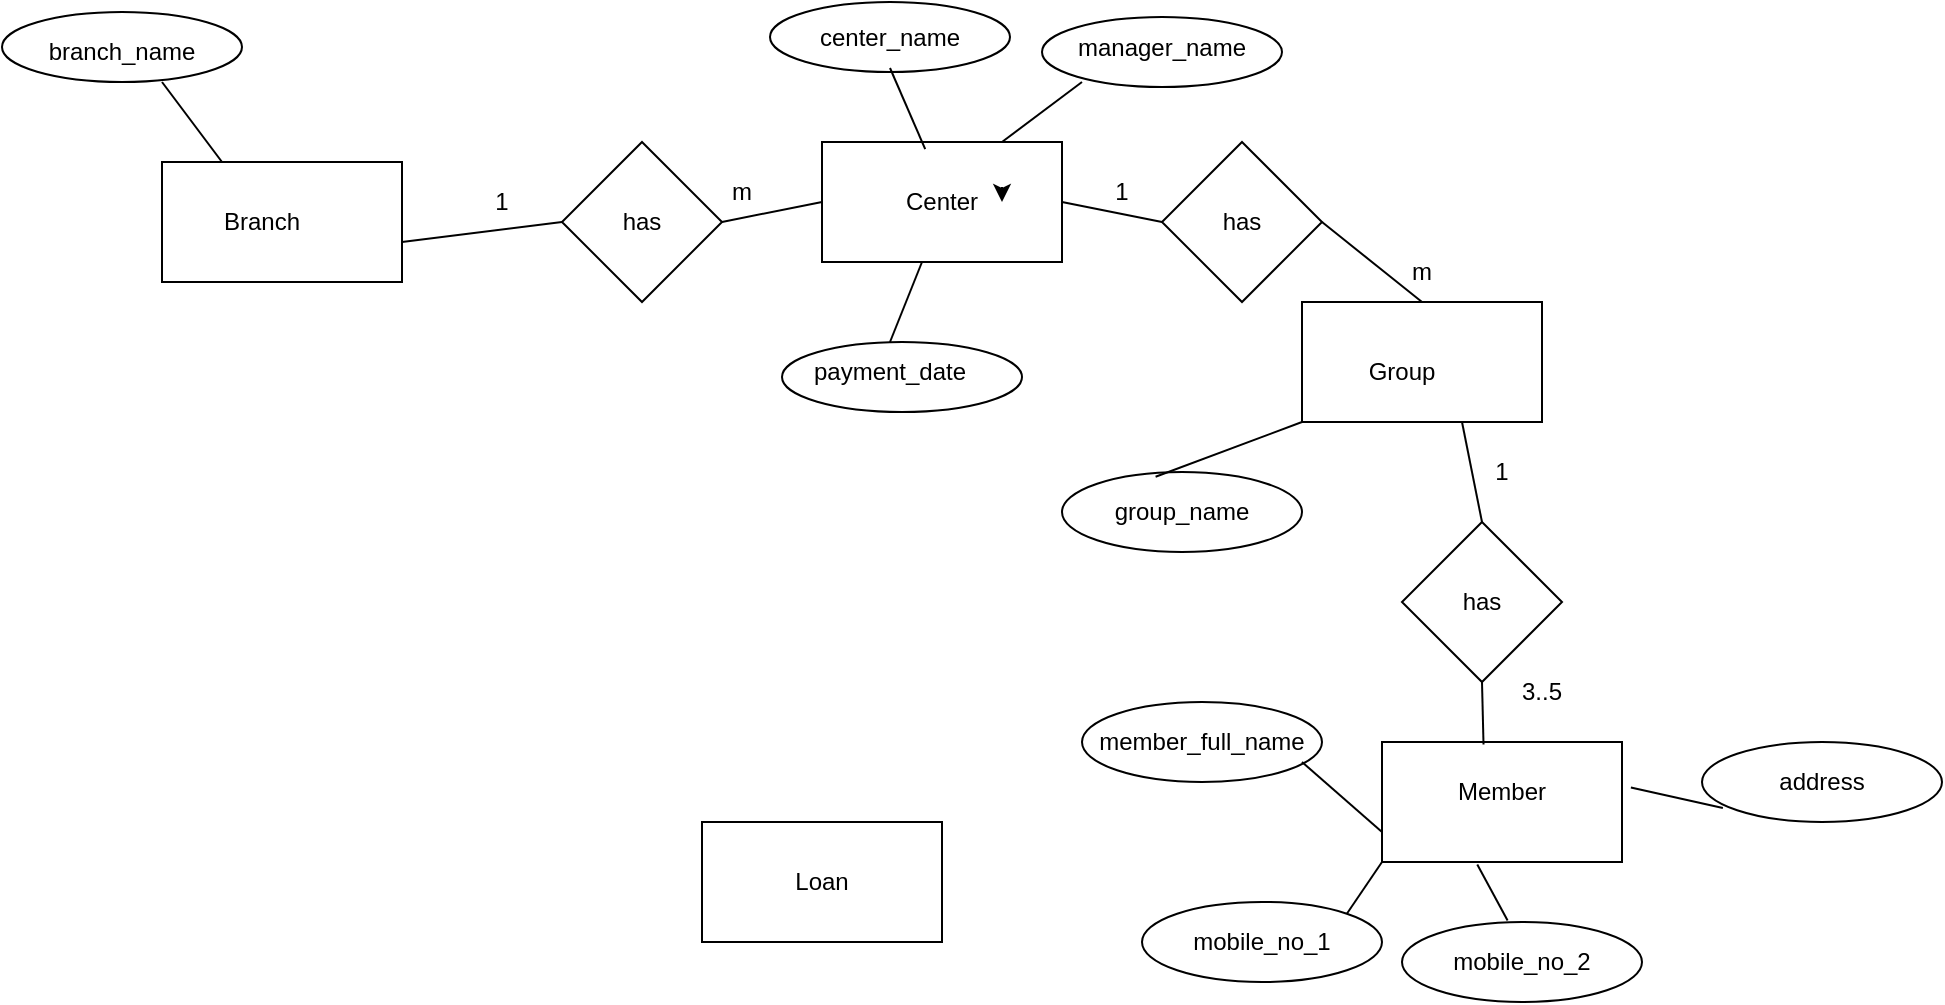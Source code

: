 <mxfile version="27.1.4">
  <diagram name="Page-1" id="zxDfuPELCR67Y2VYIu-7">
    <mxGraphModel dx="1042" dy="527" grid="1" gridSize="10" guides="1" tooltips="1" connect="1" arrows="1" fold="1" page="1" pageScale="1" pageWidth="827" pageHeight="1169" math="0" shadow="0">
      <root>
        <mxCell id="0" />
        <mxCell id="1" parent="0" />
        <mxCell id="Ff7fHVLbFeHjFzG6cCIy-1" value="" style="rounded=0;whiteSpace=wrap;html=1;" vertex="1" parent="1">
          <mxGeometry x="110" y="110" width="120" height="60" as="geometry" />
        </mxCell>
        <mxCell id="Ff7fHVLbFeHjFzG6cCIy-2" value="Branch" style="text;html=1;align=center;verticalAlign=middle;whiteSpace=wrap;rounded=0;" vertex="1" parent="1">
          <mxGeometry x="130" y="125" width="60" height="30" as="geometry" />
        </mxCell>
        <mxCell id="Ff7fHVLbFeHjFzG6cCIy-3" value="" style="rounded=0;whiteSpace=wrap;html=1;" vertex="1" parent="1">
          <mxGeometry x="440" y="100" width="120" height="60" as="geometry" />
        </mxCell>
        <mxCell id="Ff7fHVLbFeHjFzG6cCIy-4" value="Center" style="text;html=1;align=center;verticalAlign=middle;whiteSpace=wrap;rounded=0;" vertex="1" parent="1">
          <mxGeometry x="470" y="115" width="60" height="30" as="geometry" />
        </mxCell>
        <mxCell id="Ff7fHVLbFeHjFzG6cCIy-6" value="Text" style="text;html=1;align=center;verticalAlign=middle;whiteSpace=wrap;rounded=0;" vertex="1" parent="1">
          <mxGeometry x="320" y="125" width="60" height="30" as="geometry" />
        </mxCell>
        <mxCell id="Ff7fHVLbFeHjFzG6cCIy-7" style="edgeStyle=orthogonalEdgeStyle;rounded=0;orthogonalLoop=1;jettySize=auto;html=1;exitX=1;exitY=0.25;exitDx=0;exitDy=0;entryX=1;entryY=0.5;entryDx=0;entryDy=0;" edge="1" parent="1" source="Ff7fHVLbFeHjFzG6cCIy-4" target="Ff7fHVLbFeHjFzG6cCIy-4">
          <mxGeometry relative="1" as="geometry" />
        </mxCell>
        <mxCell id="Ff7fHVLbFeHjFzG6cCIy-8" value="has" style="rhombus;whiteSpace=wrap;html=1;" vertex="1" parent="1">
          <mxGeometry x="310" y="100" width="80" height="80" as="geometry" />
        </mxCell>
        <mxCell id="Ff7fHVLbFeHjFzG6cCIy-9" value="" style="endArrow=none;html=1;rounded=0;entryX=0;entryY=0.5;entryDx=0;entryDy=0;" edge="1" parent="1" target="Ff7fHVLbFeHjFzG6cCIy-8">
          <mxGeometry width="50" height="50" relative="1" as="geometry">
            <mxPoint x="230" y="150" as="sourcePoint" />
            <mxPoint x="280" y="100" as="targetPoint" />
          </mxGeometry>
        </mxCell>
        <mxCell id="Ff7fHVLbFeHjFzG6cCIy-10" value="" style="endArrow=none;html=1;rounded=0;entryX=0;entryY=0.5;entryDx=0;entryDy=0;exitX=1;exitY=0.5;exitDx=0;exitDy=0;" edge="1" parent="1" source="Ff7fHVLbFeHjFzG6cCIy-8" target="Ff7fHVLbFeHjFzG6cCIy-3">
          <mxGeometry width="50" height="50" relative="1" as="geometry">
            <mxPoint x="380" y="135" as="sourcePoint" />
            <mxPoint x="460" y="125" as="targetPoint" />
          </mxGeometry>
        </mxCell>
        <mxCell id="Ff7fHVLbFeHjFzG6cCIy-11" value="1" style="text;html=1;align=center;verticalAlign=middle;whiteSpace=wrap;rounded=0;" vertex="1" parent="1">
          <mxGeometry x="250" y="115" width="60" height="30" as="geometry" />
        </mxCell>
        <mxCell id="Ff7fHVLbFeHjFzG6cCIy-12" value="m" style="text;html=1;align=center;verticalAlign=middle;whiteSpace=wrap;rounded=0;" vertex="1" parent="1">
          <mxGeometry x="370" y="110" width="60" height="30" as="geometry" />
        </mxCell>
        <mxCell id="Ff7fHVLbFeHjFzG6cCIy-16" value="has" style="rhombus;whiteSpace=wrap;html=1;" vertex="1" parent="1">
          <mxGeometry x="610" y="100" width="80" height="80" as="geometry" />
        </mxCell>
        <mxCell id="Ff7fHVLbFeHjFzG6cCIy-17" value="" style="endArrow=none;html=1;rounded=0;entryX=0;entryY=0.5;entryDx=0;entryDy=0;" edge="1" parent="1" target="Ff7fHVLbFeHjFzG6cCIy-16">
          <mxGeometry width="50" height="50" relative="1" as="geometry">
            <mxPoint x="560" y="130" as="sourcePoint" />
            <mxPoint x="640" y="120" as="targetPoint" />
          </mxGeometry>
        </mxCell>
        <mxCell id="Ff7fHVLbFeHjFzG6cCIy-18" value="" style="endArrow=none;html=1;rounded=0;entryX=0.5;entryY=0;entryDx=0;entryDy=0;" edge="1" parent="1" target="Ff7fHVLbFeHjFzG6cCIy-19">
          <mxGeometry width="50" height="50" relative="1" as="geometry">
            <mxPoint x="690" y="140" as="sourcePoint" />
            <mxPoint x="740" y="150" as="targetPoint" />
          </mxGeometry>
        </mxCell>
        <mxCell id="Ff7fHVLbFeHjFzG6cCIy-19" value="" style="rounded=0;whiteSpace=wrap;html=1;" vertex="1" parent="1">
          <mxGeometry x="680" y="180" width="120" height="60" as="geometry" />
        </mxCell>
        <mxCell id="Ff7fHVLbFeHjFzG6cCIy-20" value="Group" style="text;html=1;align=center;verticalAlign=middle;whiteSpace=wrap;rounded=0;" vertex="1" parent="1">
          <mxGeometry x="700" y="200" width="60" height="30" as="geometry" />
        </mxCell>
        <mxCell id="Ff7fHVLbFeHjFzG6cCIy-21" value="3..5" style="text;html=1;align=center;verticalAlign=middle;whiteSpace=wrap;rounded=0;" vertex="1" parent="1">
          <mxGeometry x="770" y="360" width="60" height="30" as="geometry" />
        </mxCell>
        <mxCell id="Ff7fHVLbFeHjFzG6cCIy-22" value="1" style="text;html=1;align=center;verticalAlign=middle;whiteSpace=wrap;rounded=0;" vertex="1" parent="1">
          <mxGeometry x="560" y="110" width="60" height="30" as="geometry" />
        </mxCell>
        <mxCell id="Ff7fHVLbFeHjFzG6cCIy-23" value="" style="ellipse;whiteSpace=wrap;html=1;" vertex="1" parent="1">
          <mxGeometry x="30" y="35" width="120" height="35" as="geometry" />
        </mxCell>
        <mxCell id="Ff7fHVLbFeHjFzG6cCIy-24" value="branch_name" style="text;html=1;align=center;verticalAlign=middle;whiteSpace=wrap;rounded=0;" vertex="1" parent="1">
          <mxGeometry x="60" y="40" width="60" height="30" as="geometry" />
        </mxCell>
        <mxCell id="Ff7fHVLbFeHjFzG6cCIy-25" value="" style="endArrow=none;html=1;rounded=0;exitX=0.25;exitY=0;exitDx=0;exitDy=0;" edge="1" parent="1" source="Ff7fHVLbFeHjFzG6cCIy-1">
          <mxGeometry width="50" height="50" relative="1" as="geometry">
            <mxPoint x="60" y="120" as="sourcePoint" />
            <mxPoint x="110" y="70" as="targetPoint" />
          </mxGeometry>
        </mxCell>
        <mxCell id="Ff7fHVLbFeHjFzG6cCIy-26" value="" style="ellipse;whiteSpace=wrap;html=1;" vertex="1" parent="1">
          <mxGeometry x="414" y="30" width="120" height="35" as="geometry" />
        </mxCell>
        <mxCell id="Ff7fHVLbFeHjFzG6cCIy-27" value="center_name" style="text;html=1;align=center;verticalAlign=middle;whiteSpace=wrap;rounded=0;" vertex="1" parent="1">
          <mxGeometry x="444" y="33" width="60" height="30" as="geometry" />
        </mxCell>
        <mxCell id="Ff7fHVLbFeHjFzG6cCIy-28" value="" style="ellipse;whiteSpace=wrap;html=1;" vertex="1" parent="1">
          <mxGeometry x="420" y="200" width="120" height="35" as="geometry" />
        </mxCell>
        <mxCell id="Ff7fHVLbFeHjFzG6cCIy-29" value="payment_date" style="text;html=1;align=center;verticalAlign=middle;whiteSpace=wrap;rounded=0;" vertex="1" parent="1">
          <mxGeometry x="444" y="200" width="60" height="30" as="geometry" />
        </mxCell>
        <mxCell id="Ff7fHVLbFeHjFzG6cCIy-30" value="" style="ellipse;whiteSpace=wrap;html=1;" vertex="1" parent="1">
          <mxGeometry x="550" y="37.5" width="120" height="35" as="geometry" />
        </mxCell>
        <mxCell id="Ff7fHVLbFeHjFzG6cCIy-31" value="manager_name" style="text;html=1;align=center;verticalAlign=middle;whiteSpace=wrap;rounded=0;" vertex="1" parent="1">
          <mxGeometry x="580" y="37.5" width="60" height="30" as="geometry" />
        </mxCell>
        <mxCell id="Ff7fHVLbFeHjFzG6cCIy-32" value="" style="endArrow=none;html=1;rounded=0;exitX=0.5;exitY=0;exitDx=0;exitDy=0;" edge="1" parent="1" source="Ff7fHVLbFeHjFzG6cCIy-29">
          <mxGeometry width="50" height="50" relative="1" as="geometry">
            <mxPoint x="440" y="210" as="sourcePoint" />
            <mxPoint x="490" y="160" as="targetPoint" />
          </mxGeometry>
        </mxCell>
        <mxCell id="Ff7fHVLbFeHjFzG6cCIy-33" value="" style="endArrow=none;html=1;rounded=0;exitX=0.43;exitY=0.06;exitDx=0;exitDy=0;entryX=0.5;entryY=1;entryDx=0;entryDy=0;exitPerimeter=0;" edge="1" parent="1" source="Ff7fHVLbFeHjFzG6cCIy-3" target="Ff7fHVLbFeHjFzG6cCIy-27">
          <mxGeometry width="50" height="50" relative="1" as="geometry">
            <mxPoint x="600" y="320" as="sourcePoint" />
            <mxPoint x="616" y="280" as="targetPoint" />
          </mxGeometry>
        </mxCell>
        <mxCell id="Ff7fHVLbFeHjFzG6cCIy-34" value="" style="endArrow=none;html=1;rounded=0;exitX=0.75;exitY=0;exitDx=0;exitDy=0;" edge="1" parent="1" source="Ff7fHVLbFeHjFzG6cCIy-3">
          <mxGeometry width="50" height="50" relative="1" as="geometry">
            <mxPoint x="520" y="120" as="sourcePoint" />
            <mxPoint x="570" y="70" as="targetPoint" />
          </mxGeometry>
        </mxCell>
        <mxCell id="Ff7fHVLbFeHjFzG6cCIy-35" value="" style="ellipse;whiteSpace=wrap;html=1;" vertex="1" parent="1">
          <mxGeometry x="560" y="265" width="120" height="40" as="geometry" />
        </mxCell>
        <mxCell id="Ff7fHVLbFeHjFzG6cCIy-36" value="group_name" style="text;html=1;align=center;verticalAlign=middle;whiteSpace=wrap;rounded=0;" vertex="1" parent="1">
          <mxGeometry x="590" y="270" width="60" height="30" as="geometry" />
        </mxCell>
        <mxCell id="Ff7fHVLbFeHjFzG6cCIy-37" value="" style="rounded=0;whiteSpace=wrap;html=1;" vertex="1" parent="1">
          <mxGeometry x="720" y="400" width="120" height="60" as="geometry" />
        </mxCell>
        <mxCell id="Ff7fHVLbFeHjFzG6cCIy-38" value="Member" style="text;html=1;align=center;verticalAlign=middle;whiteSpace=wrap;rounded=0;" vertex="1" parent="1">
          <mxGeometry x="750" y="410" width="60" height="30" as="geometry" />
        </mxCell>
        <mxCell id="Ff7fHVLbFeHjFzG6cCIy-39" value="" style="endArrow=none;html=1;rounded=0;exitX=0.39;exitY=0.06;exitDx=0;exitDy=0;exitPerimeter=0;" edge="1" parent="1" source="Ff7fHVLbFeHjFzG6cCIy-35">
          <mxGeometry width="50" height="50" relative="1" as="geometry">
            <mxPoint x="630" y="290" as="sourcePoint" />
            <mxPoint x="680" y="240" as="targetPoint" />
          </mxGeometry>
        </mxCell>
        <mxCell id="Ff7fHVLbFeHjFzG6cCIy-40" value="" style="rhombus;whiteSpace=wrap;html=1;" vertex="1" parent="1">
          <mxGeometry x="730" y="290" width="80" height="80" as="geometry" />
        </mxCell>
        <mxCell id="Ff7fHVLbFeHjFzG6cCIy-41" value="m" style="text;html=1;align=center;verticalAlign=middle;whiteSpace=wrap;rounded=0;" vertex="1" parent="1">
          <mxGeometry x="710" y="150" width="60" height="30" as="geometry" />
        </mxCell>
        <mxCell id="Ff7fHVLbFeHjFzG6cCIy-42" value="Text" style="text;html=1;align=center;verticalAlign=middle;whiteSpace=wrap;rounded=0;" vertex="1" parent="1">
          <mxGeometry x="590" y="385" width="60" height="30" as="geometry" />
        </mxCell>
        <mxCell id="Ff7fHVLbFeHjFzG6cCIy-43" value="has" style="text;html=1;align=center;verticalAlign=middle;whiteSpace=wrap;rounded=0;" vertex="1" parent="1">
          <mxGeometry x="740" y="315" width="60" height="30" as="geometry" />
        </mxCell>
        <mxCell id="Ff7fHVLbFeHjFzG6cCIy-45" value="" style="endArrow=none;html=1;rounded=0;exitX=0.5;exitY=0;exitDx=0;exitDy=0;" edge="1" parent="1" source="Ff7fHVLbFeHjFzG6cCIy-40">
          <mxGeometry width="50" height="50" relative="1" as="geometry">
            <mxPoint x="710" y="290" as="sourcePoint" />
            <mxPoint x="760" y="240" as="targetPoint" />
          </mxGeometry>
        </mxCell>
        <mxCell id="Ff7fHVLbFeHjFzG6cCIy-46" value="" style="endArrow=none;html=1;rounded=0;exitX=0.423;exitY=0.02;exitDx=0;exitDy=0;exitPerimeter=0;" edge="1" parent="1" source="Ff7fHVLbFeHjFzG6cCIy-37">
          <mxGeometry width="50" height="50" relative="1" as="geometry">
            <mxPoint x="720" y="420" as="sourcePoint" />
            <mxPoint x="770" y="370" as="targetPoint" />
          </mxGeometry>
        </mxCell>
        <mxCell id="Ff7fHVLbFeHjFzG6cCIy-47" value="1" style="text;html=1;align=center;verticalAlign=middle;whiteSpace=wrap;rounded=0;" vertex="1" parent="1">
          <mxGeometry x="750" y="250" width="60" height="30" as="geometry" />
        </mxCell>
        <mxCell id="Ff7fHVLbFeHjFzG6cCIy-48" value="member_full_name" style="ellipse;whiteSpace=wrap;html=1;" vertex="1" parent="1">
          <mxGeometry x="570" y="380" width="120" height="40" as="geometry" />
        </mxCell>
        <mxCell id="Ff7fHVLbFeHjFzG6cCIy-49" value="" style="endArrow=none;html=1;rounded=0;exitX=0;exitY=0.75;exitDx=0;exitDy=0;" edge="1" parent="1" source="Ff7fHVLbFeHjFzG6cCIy-37">
          <mxGeometry width="50" height="50" relative="1" as="geometry">
            <mxPoint x="630" y="460" as="sourcePoint" />
            <mxPoint x="680" y="410" as="targetPoint" />
          </mxGeometry>
        </mxCell>
        <mxCell id="Ff7fHVLbFeHjFzG6cCIy-50" value="mobile_no_1" style="ellipse;whiteSpace=wrap;html=1;" vertex="1" parent="1">
          <mxGeometry x="600" y="480" width="120" height="40" as="geometry" />
        </mxCell>
        <mxCell id="Ff7fHVLbFeHjFzG6cCIy-51" value="mobile_no_2" style="ellipse;whiteSpace=wrap;html=1;" vertex="1" parent="1">
          <mxGeometry x="730" y="490" width="120" height="40" as="geometry" />
        </mxCell>
        <mxCell id="Ff7fHVLbFeHjFzG6cCIy-52" value="" style="endArrow=none;html=1;rounded=0;exitX=1;exitY=0;exitDx=0;exitDy=0;" edge="1" parent="1" source="Ff7fHVLbFeHjFzG6cCIy-50">
          <mxGeometry width="50" height="50" relative="1" as="geometry">
            <mxPoint x="670" y="510" as="sourcePoint" />
            <mxPoint x="720" y="460" as="targetPoint" />
          </mxGeometry>
        </mxCell>
        <mxCell id="Ff7fHVLbFeHjFzG6cCIy-53" value="address" style="ellipse;whiteSpace=wrap;html=1;" vertex="1" parent="1">
          <mxGeometry x="880" y="400" width="120" height="40" as="geometry" />
        </mxCell>
        <mxCell id="Ff7fHVLbFeHjFzG6cCIy-54" value="" style="endArrow=none;html=1;rounded=0;exitX=0.44;exitY=-0.02;exitDx=0;exitDy=0;entryX=0.397;entryY=1.02;entryDx=0;entryDy=0;entryPerimeter=0;exitPerimeter=0;" edge="1" parent="1" source="Ff7fHVLbFeHjFzG6cCIy-51" target="Ff7fHVLbFeHjFzG6cCIy-37">
          <mxGeometry width="50" height="50" relative="1" as="geometry">
            <mxPoint x="710" y="496" as="sourcePoint" />
            <mxPoint x="728" y="470" as="targetPoint" />
          </mxGeometry>
        </mxCell>
        <mxCell id="Ff7fHVLbFeHjFzG6cCIy-55" value="" style="endArrow=none;html=1;rounded=0;exitX=1.037;exitY=0.38;exitDx=0;exitDy=0;exitPerimeter=0;entryX=0.087;entryY=0.825;entryDx=0;entryDy=0;entryPerimeter=0;" edge="1" parent="1" source="Ff7fHVLbFeHjFzG6cCIy-37" target="Ff7fHVLbFeHjFzG6cCIy-53">
          <mxGeometry width="50" height="50" relative="1" as="geometry">
            <mxPoint x="850" y="416" as="sourcePoint" />
            <mxPoint x="868" y="390" as="targetPoint" />
          </mxGeometry>
        </mxCell>
        <mxCell id="Ff7fHVLbFeHjFzG6cCIy-56" value="" style="rounded=0;whiteSpace=wrap;html=1;" vertex="1" parent="1">
          <mxGeometry x="380" y="440" width="120" height="60" as="geometry" />
        </mxCell>
        <mxCell id="Ff7fHVLbFeHjFzG6cCIy-57" value="Loan" style="text;html=1;align=center;verticalAlign=middle;whiteSpace=wrap;rounded=0;" vertex="1" parent="1">
          <mxGeometry x="410" y="455" width="60" height="30" as="geometry" />
        </mxCell>
      </root>
    </mxGraphModel>
  </diagram>
</mxfile>
